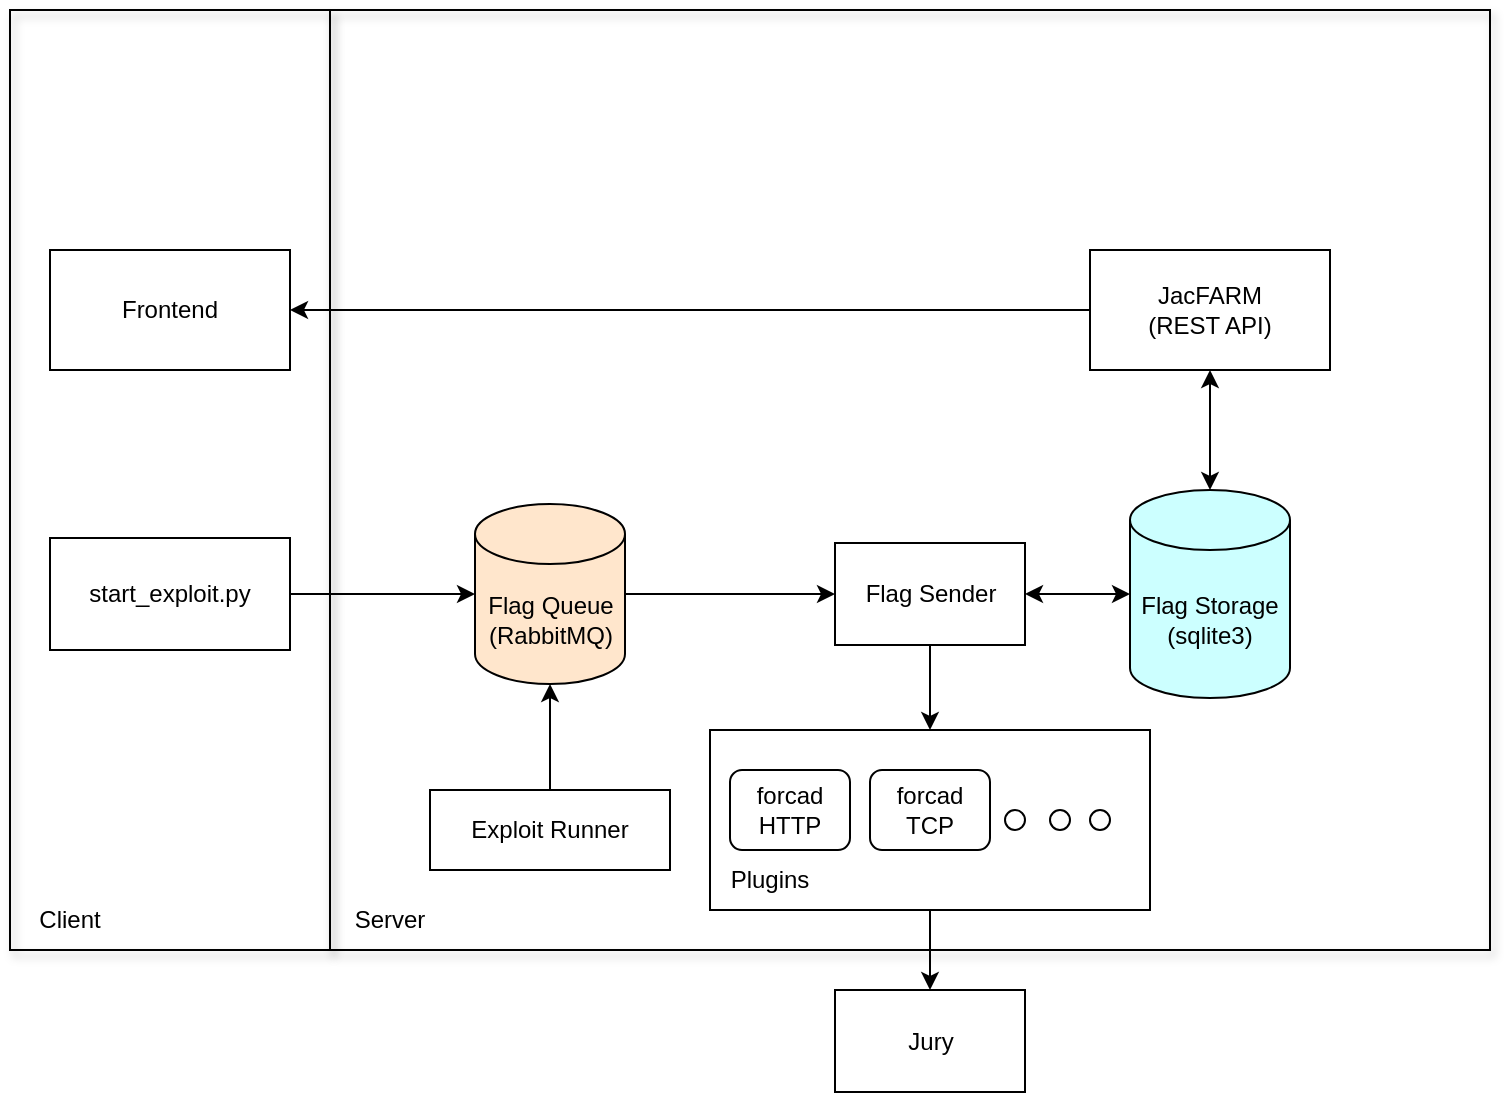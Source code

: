 <mxfile version="28.0.6">
  <diagram name="Страница — 1" id="o7JmqZG0Ke2ctv_zM9F-">
    <mxGraphModel dx="1906" dy="1792" grid="1" gridSize="10" guides="1" tooltips="1" connect="1" arrows="1" fold="1" page="1" pageScale="1" pageWidth="827" pageHeight="1169" math="0" shadow="0">
      <root>
        <mxCell id="0" />
        <mxCell id="1" parent="0" />
        <mxCell id="Pa5U4J1VdObue_gaH7tW-23" value="" style="rounded=0;whiteSpace=wrap;html=1;shadow=1;fillColor=none;" vertex="1" parent="1">
          <mxGeometry x="-620" y="-840" width="580" height="470" as="geometry" />
        </mxCell>
        <mxCell id="Pa5U4J1VdObue_gaH7tW-36" value="" style="edgeStyle=orthogonalEdgeStyle;rounded=0;orthogonalLoop=1;jettySize=auto;html=1;" edge="1" parent="1" source="Pa5U4J1VdObue_gaH7tW-4" target="Pa5U4J1VdObue_gaH7tW-33">
          <mxGeometry relative="1" as="geometry" />
        </mxCell>
        <mxCell id="Pa5U4J1VdObue_gaH7tW-4" value="Flag Sender" style="rounded=0;whiteSpace=wrap;html=1;" vertex="1" parent="1">
          <mxGeometry x="-367.5" y="-573.5" width="95" height="51" as="geometry" />
        </mxCell>
        <mxCell id="Pa5U4J1VdObue_gaH7tW-18" value="" style="edgeStyle=orthogonalEdgeStyle;rounded=0;orthogonalLoop=1;jettySize=auto;html=1;" edge="1" parent="1" source="Pa5U4J1VdObue_gaH7tW-5" target="Pa5U4J1VdObue_gaH7tW-17">
          <mxGeometry relative="1" as="geometry" />
        </mxCell>
        <mxCell id="Pa5U4J1VdObue_gaH7tW-5" value="start_exploit.py" style="rounded=0;whiteSpace=wrap;html=1;" vertex="1" parent="1">
          <mxGeometry x="-760" y="-576" width="120" height="56" as="geometry" />
        </mxCell>
        <mxCell id="Pa5U4J1VdObue_gaH7tW-19" value="" style="edgeStyle=orthogonalEdgeStyle;rounded=0;orthogonalLoop=1;jettySize=auto;html=1;" edge="1" parent="1" source="Pa5U4J1VdObue_gaH7tW-6" target="Pa5U4J1VdObue_gaH7tW-17">
          <mxGeometry relative="1" as="geometry" />
        </mxCell>
        <mxCell id="Pa5U4J1VdObue_gaH7tW-6" value="Exploit Runner" style="rounded=0;whiteSpace=wrap;html=1;" vertex="1" parent="1">
          <mxGeometry x="-570" y="-450" width="120" height="40" as="geometry" />
        </mxCell>
        <mxCell id="Pa5U4J1VdObue_gaH7tW-9" value="" style="endArrow=classic;startArrow=classic;html=1;rounded=0;exitX=1;exitY=0.5;exitDx=0;exitDy=0;" edge="1" parent="1" source="Pa5U4J1VdObue_gaH7tW-4" target="Pa5U4J1VdObue_gaH7tW-10">
          <mxGeometry width="50" height="50" relative="1" as="geometry">
            <mxPoint x="-220" y="-564" as="sourcePoint" />
            <mxPoint x="-170" y="-614" as="targetPoint" />
          </mxGeometry>
        </mxCell>
        <mxCell id="Pa5U4J1VdObue_gaH7tW-10" value="Flag Storage (sqlite3)" style="shape=cylinder3;whiteSpace=wrap;html=1;boundedLbl=1;backgroundOutline=1;size=15;fillColor=#CCFFFF;" vertex="1" parent="1">
          <mxGeometry x="-220" y="-600" width="80" height="104" as="geometry" />
        </mxCell>
        <mxCell id="Pa5U4J1VdObue_gaH7tW-14" value="JacFARM&lt;br&gt;(REST API)" style="rounded=0;whiteSpace=wrap;html=1;" vertex="1" parent="1">
          <mxGeometry x="-240.0" y="-720" width="120" height="60" as="geometry" />
        </mxCell>
        <mxCell id="Pa5U4J1VdObue_gaH7tW-16" value="" style="endArrow=classic;startArrow=classic;html=1;rounded=0;entryX=0.5;entryY=1;entryDx=0;entryDy=0;exitX=0.5;exitY=0;exitDx=0;exitDy=0;exitPerimeter=0;" edge="1" parent="1" source="Pa5U4J1VdObue_gaH7tW-10" target="Pa5U4J1VdObue_gaH7tW-14">
          <mxGeometry width="50" height="50" relative="1" as="geometry">
            <mxPoint x="-245" y="-590" as="sourcePoint" />
            <mxPoint x="-195" y="-640" as="targetPoint" />
          </mxGeometry>
        </mxCell>
        <mxCell id="Pa5U4J1VdObue_gaH7tW-21" value="" style="edgeStyle=orthogonalEdgeStyle;rounded=0;orthogonalLoop=1;jettySize=auto;html=1;" edge="1" parent="1" source="Pa5U4J1VdObue_gaH7tW-17" target="Pa5U4J1VdObue_gaH7tW-4">
          <mxGeometry relative="1" as="geometry" />
        </mxCell>
        <mxCell id="Pa5U4J1VdObue_gaH7tW-17" value="Flag Queue&lt;br&gt;(RabbitMQ)" style="shape=cylinder3;whiteSpace=wrap;html=1;boundedLbl=1;backgroundOutline=1;size=15;fillColor=#FFE6CC;" vertex="1" parent="1">
          <mxGeometry x="-547.5" y="-593" width="75" height="90" as="geometry" />
        </mxCell>
        <mxCell id="Pa5U4J1VdObue_gaH7tW-24" value="Server" style="text;html=1;align=center;verticalAlign=middle;whiteSpace=wrap;rounded=0;" vertex="1" parent="1">
          <mxGeometry x="-620" y="-400" width="60" height="30" as="geometry" />
        </mxCell>
        <mxCell id="Pa5U4J1VdObue_gaH7tW-25" value="Frontend" style="rounded=0;whiteSpace=wrap;html=1;" vertex="1" parent="1">
          <mxGeometry x="-760" y="-720" width="120" height="60" as="geometry" />
        </mxCell>
        <mxCell id="Pa5U4J1VdObue_gaH7tW-26" value="" style="endArrow=classic;html=1;rounded=0;entryX=1;entryY=0.5;entryDx=0;entryDy=0;exitX=0;exitY=0.5;exitDx=0;exitDy=0;" edge="1" parent="1" source="Pa5U4J1VdObue_gaH7tW-14" target="Pa5U4J1VdObue_gaH7tW-25">
          <mxGeometry width="50" height="50" relative="1" as="geometry">
            <mxPoint x="-390" y="-630" as="sourcePoint" />
            <mxPoint x="-340" y="-680" as="targetPoint" />
          </mxGeometry>
        </mxCell>
        <mxCell id="Pa5U4J1VdObue_gaH7tW-27" value="" style="rounded=0;whiteSpace=wrap;html=1;shadow=1;fillColor=none;" vertex="1" parent="1">
          <mxGeometry x="-780" y="-840" width="160" height="470" as="geometry" />
        </mxCell>
        <mxCell id="Pa5U4J1VdObue_gaH7tW-28" value="Client" style="text;html=1;align=center;verticalAlign=middle;whiteSpace=wrap;rounded=0;" vertex="1" parent="1">
          <mxGeometry x="-780" y="-400" width="60" height="30" as="geometry" />
        </mxCell>
        <mxCell id="Pa5U4J1VdObue_gaH7tW-31" value="Jury" style="rounded=0;whiteSpace=wrap;html=1;" vertex="1" parent="1">
          <mxGeometry x="-367.5" y="-350" width="95" height="51" as="geometry" />
        </mxCell>
        <mxCell id="Pa5U4J1VdObue_gaH7tW-35" value="" style="edgeStyle=orthogonalEdgeStyle;rounded=0;orthogonalLoop=1;jettySize=auto;html=1;" edge="1" parent="1" source="Pa5U4J1VdObue_gaH7tW-33" target="Pa5U4J1VdObue_gaH7tW-31">
          <mxGeometry relative="1" as="geometry" />
        </mxCell>
        <mxCell id="Pa5U4J1VdObue_gaH7tW-33" value="" style="rounded=0;whiteSpace=wrap;html=1;fillColor=none;" vertex="1" parent="1">
          <mxGeometry x="-430" y="-480" width="220" height="90" as="geometry" />
        </mxCell>
        <mxCell id="Pa5U4J1VdObue_gaH7tW-34" value="Plugins" style="text;html=1;align=center;verticalAlign=middle;whiteSpace=wrap;rounded=0;" vertex="1" parent="1">
          <mxGeometry x="-430" y="-420" width="60" height="30" as="geometry" />
        </mxCell>
        <mxCell id="Pa5U4J1VdObue_gaH7tW-38" value="forcad HTTP" style="rounded=1;whiteSpace=wrap;html=1;" vertex="1" parent="1">
          <mxGeometry x="-420" y="-460" width="60" height="40" as="geometry" />
        </mxCell>
        <mxCell id="Pa5U4J1VdObue_gaH7tW-39" value="forcad TCP" style="rounded=1;whiteSpace=wrap;html=1;" vertex="1" parent="1">
          <mxGeometry x="-350" y="-460" width="60" height="40" as="geometry" />
        </mxCell>
        <mxCell id="Pa5U4J1VdObue_gaH7tW-40" value="" style="ellipse;whiteSpace=wrap;html=1;aspect=fixed;" vertex="1" parent="1">
          <mxGeometry x="-282.5" y="-440" width="10" height="10" as="geometry" />
        </mxCell>
        <mxCell id="Pa5U4J1VdObue_gaH7tW-41" value="" style="ellipse;whiteSpace=wrap;html=1;aspect=fixed;" vertex="1" parent="1">
          <mxGeometry x="-240" y="-440" width="10" height="10" as="geometry" />
        </mxCell>
        <mxCell id="Pa5U4J1VdObue_gaH7tW-42" value="" style="ellipse;whiteSpace=wrap;html=1;aspect=fixed;" vertex="1" parent="1">
          <mxGeometry x="-260" y="-440" width="10" height="10" as="geometry" />
        </mxCell>
      </root>
    </mxGraphModel>
  </diagram>
</mxfile>
